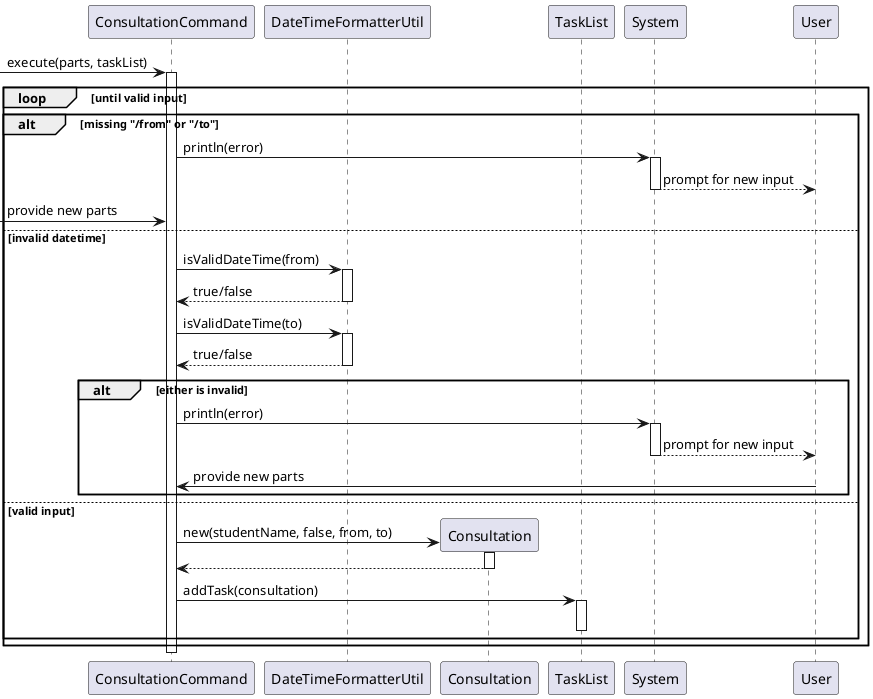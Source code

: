 @startuml
'https://plantuml.com/sequence-diagram

participant "ConsultationCommand" as ConsultCmd
participant "DateTimeFormatterUtil" as Formatter
participant "Consultation" as Consultation
participant "TaskList" as TaskList
participant "System" as Console

 -> ConsultCmd : execute(parts, taskList)
activate ConsultCmd

loop until valid input
    alt missing "/from" or "/to"
        ConsultCmd -> Console : println(error)
        activate Console
        Console --> User : prompt for new input
        deactivate Console
        -> ConsultCmd : provide new parts
    else invalid datetime
        ConsultCmd -> Formatter : isValidDateTime(from)
        activate Formatter
        Formatter --> ConsultCmd : true/false
        deactivate Formatter

        ConsultCmd -> Formatter : isValidDateTime(to)
        activate Formatter
        Formatter --> ConsultCmd : true/false
        deactivate Formatter

        alt either is invalid
            ConsultCmd -> Console : println(error)
            activate Console
            Console --> User : prompt for new input
            deactivate Console
            User -> ConsultCmd : provide new parts
        end
    else valid input
        create Consultation
        ConsultCmd -> Consultation : new(studentName, false, from, to)
        activate Consultation
        Consultation --> ConsultCmd
        deactivate Consultation

        ConsultCmd -> TaskList : addTask(consultation)
        activate TaskList
        deactivate TaskList
    end
end

deactivate ConsultCmd
@enduml